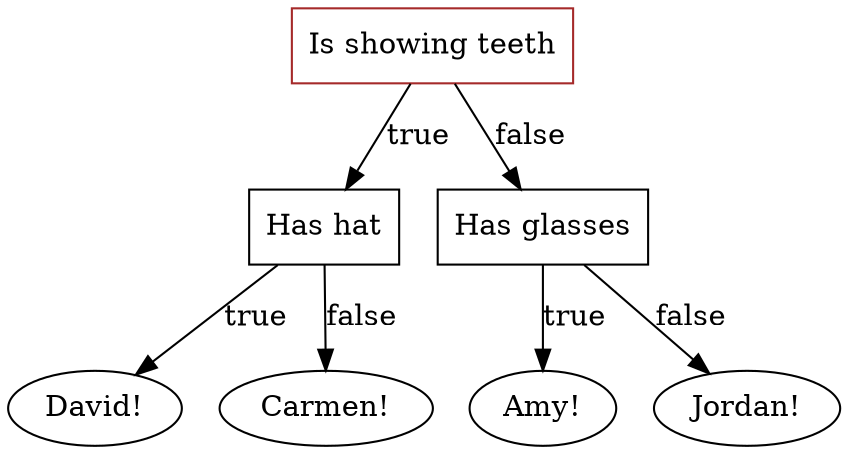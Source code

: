 digraph G {
    node_1 [shape=rectangle label="Is showing teeth" color=brown];
    node_2 [shape=rectangle label="Has hat"];
    node_3 [shape=rectangle label="Has glasses"];
    node_4 [shape=oval label="David!"];
    node_5 [shape=oval label="Carmen!"];
    node_6 [shape=oval label="Amy!"];
    node_7 [shape=oval label="Jordan!"];

    node_1 -> node_2 [label="true"];
    node_1 -> node_3 [label="false"];
    node_2 -> node_4 [label="true"];
    node_2 -> node_5 [label="false"];
    node_3 -> node_6 [label="true"];
    node_3 -> node_7 [label="false"];
}
